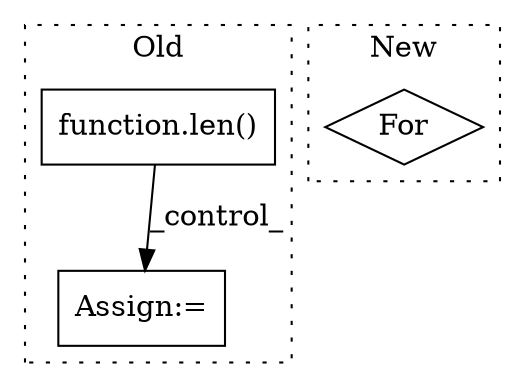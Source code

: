 digraph G {
subgraph cluster0 {
1 [label="function.len()" a="75" s="2118,2130" l="4,1" shape="box"];
3 [label="Assign:=" a="68" s="2212" l="4" shape="box"];
label = "Old";
style="dotted";
}
subgraph cluster1 {
2 [label="For" a="107" s="1420,1461" l="4,14" shape="diamond"];
label = "New";
style="dotted";
}
1 -> 3 [label="_control_"];
}